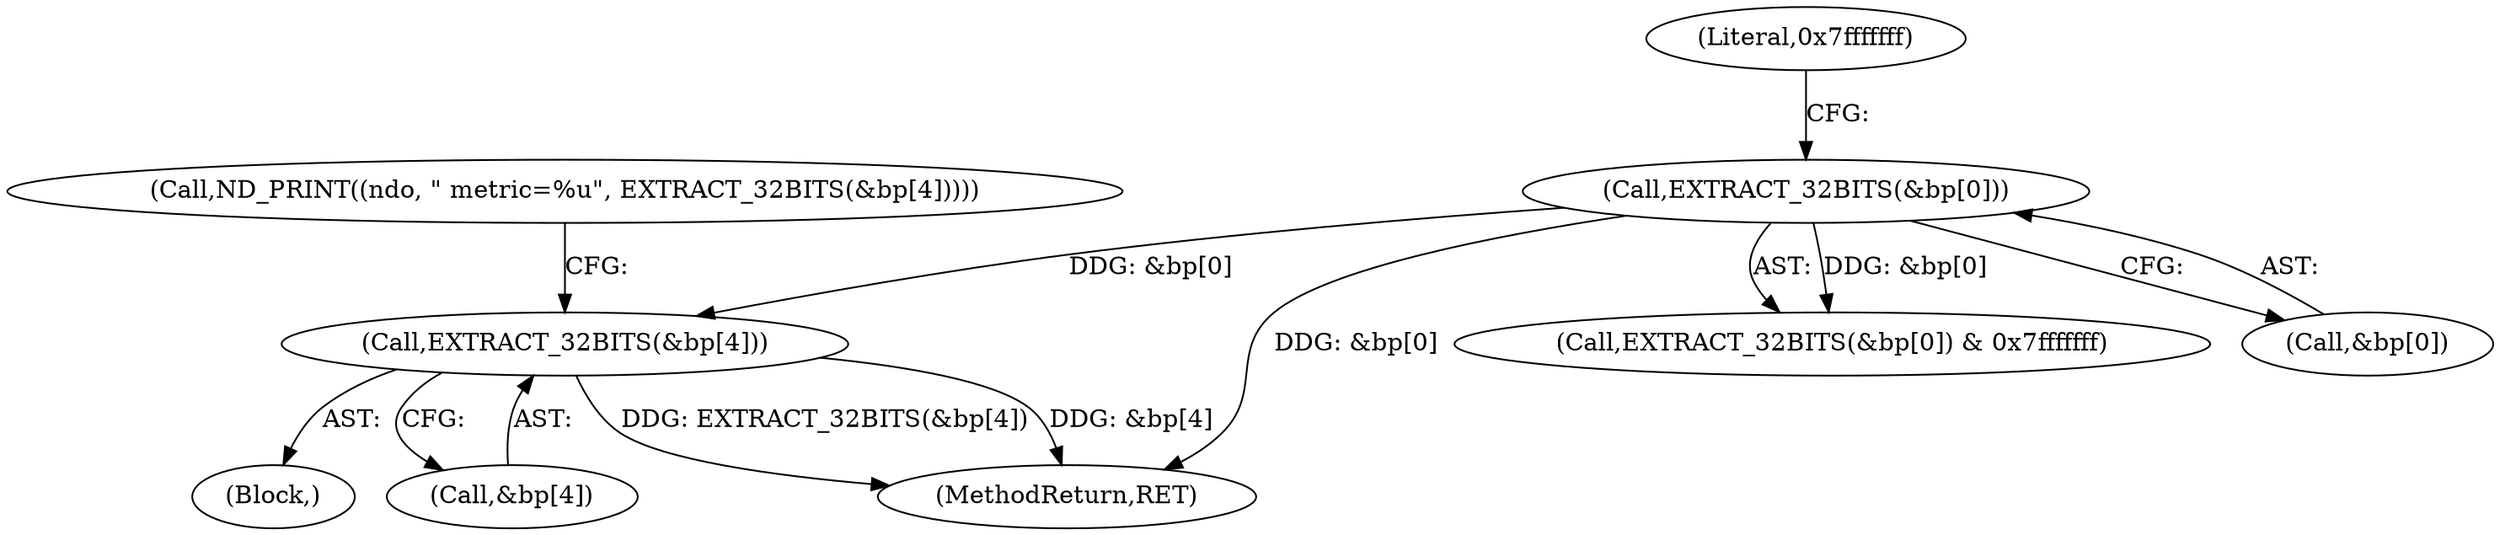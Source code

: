 digraph "0_tcpdump_5dc1860d8267b1e0cb78c9ffa2a40bea2fdb3ddc_4@pointer" {
"1001350" [label="(Call,EXTRACT_32BITS(&bp[4]))"];
"1001339" [label="(Call,EXTRACT_32BITS(&bp[0]))"];
"1001339" [label="(Call,EXTRACT_32BITS(&bp[0]))"];
"1001348" [label="(Block,)"];
"1001350" [label="(Call,EXTRACT_32BITS(&bp[4]))"];
"1001344" [label="(Literal,0x7fffffff)"];
"1001338" [label="(Call,EXTRACT_32BITS(&bp[0]) & 0x7fffffff)"];
"1001340" [label="(Call,&bp[0])"];
"1001351" [label="(Call,&bp[4])"];
"1001345" [label="(Call,ND_PRINT((ndo, \" metric=%u\", EXTRACT_32BITS(&bp[4]))))"];
"1001586" [label="(MethodReturn,RET)"];
"1001350" -> "1001348"  [label="AST: "];
"1001350" -> "1001351"  [label="CFG: "];
"1001351" -> "1001350"  [label="AST: "];
"1001345" -> "1001350"  [label="CFG: "];
"1001350" -> "1001586"  [label="DDG: EXTRACT_32BITS(&bp[4])"];
"1001350" -> "1001586"  [label="DDG: &bp[4]"];
"1001339" -> "1001350"  [label="DDG: &bp[0]"];
"1001339" -> "1001338"  [label="AST: "];
"1001339" -> "1001340"  [label="CFG: "];
"1001340" -> "1001339"  [label="AST: "];
"1001344" -> "1001339"  [label="CFG: "];
"1001339" -> "1001586"  [label="DDG: &bp[0]"];
"1001339" -> "1001338"  [label="DDG: &bp[0]"];
}
